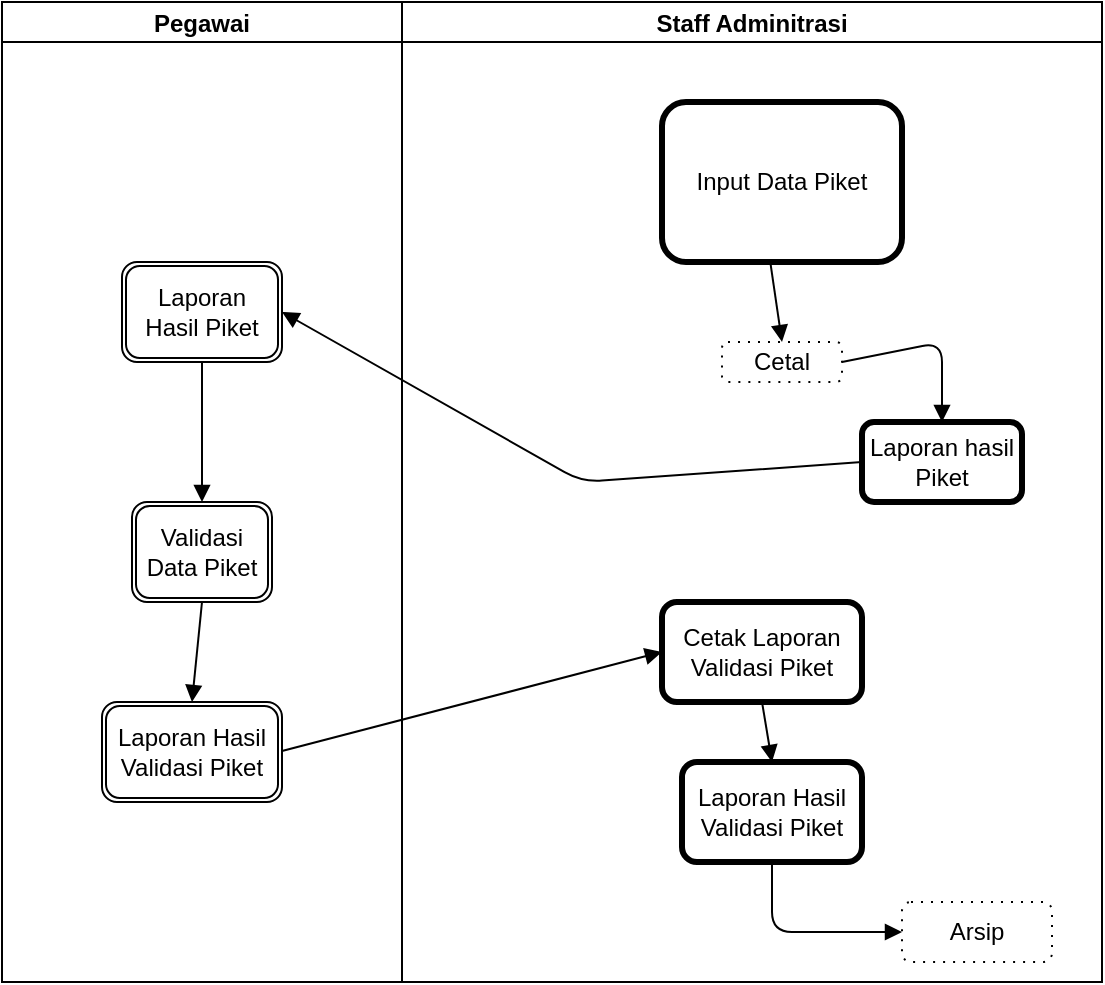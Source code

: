 <mxfile version="12.7.9" type="device"><diagram id="1pZpE9cpbqM8xHQXxRjm" name="Page-1"><mxGraphModel dx="1108" dy="534" grid="1" gridSize="10" guides="1" tooltips="1" connect="1" arrows="1" fold="1" page="1" pageScale="1" pageWidth="850" pageHeight="1100" math="0" shadow="0"><root><mxCell id="0"/><mxCell id="1" parent="0"/><mxCell id="_eRaVsb2XAg_RZjL3pvB-1" value="Staff Adminitrasi" style="swimlane;startSize=20;" vertex="1" parent="1"><mxGeometry x="330" y="30" width="350" height="490" as="geometry"/></mxCell><mxCell id="_eRaVsb2XAg_RZjL3pvB-2" value="Pegawai" style="swimlane;startSize=20;" vertex="1" parent="_eRaVsb2XAg_RZjL3pvB-1"><mxGeometry x="-200" width="200" height="490" as="geometry"/></mxCell><mxCell id="_eRaVsb2XAg_RZjL3pvB-4" value="Laporan Hasil Piket" style="shape=ext;rounded=1;html=1;whiteSpace=wrap;double=1;" vertex="1" parent="_eRaVsb2XAg_RZjL3pvB-2"><mxGeometry x="60" y="130" width="80" height="50" as="geometry"/></mxCell><mxCell id="_eRaVsb2XAg_RZjL3pvB-5" value="Validasi Data Piket" style="shape=ext;rounded=1;html=1;whiteSpace=wrap;double=1;" vertex="1" parent="_eRaVsb2XAg_RZjL3pvB-2"><mxGeometry x="65" y="250" width="70" height="50" as="geometry"/></mxCell><mxCell id="_eRaVsb2XAg_RZjL3pvB-6" value="Laporan Hasil Validasi Piket" style="shape=ext;rounded=1;html=1;whiteSpace=wrap;double=1;" vertex="1" parent="_eRaVsb2XAg_RZjL3pvB-2"><mxGeometry x="50" y="350" width="90" height="50" as="geometry"/></mxCell><mxCell id="_eRaVsb2XAg_RZjL3pvB-14" value="" style="endArrow=block;endFill=1;endSize=6;html=1;exitX=0.5;exitY=1;exitDx=0;exitDy=0;entryX=0.5;entryY=0;entryDx=0;entryDy=0;" edge="1" parent="_eRaVsb2XAg_RZjL3pvB-2" source="_eRaVsb2XAg_RZjL3pvB-4" target="_eRaVsb2XAg_RZjL3pvB-5"><mxGeometry width="100" relative="1" as="geometry"><mxPoint x="90" y="220" as="sourcePoint"/><mxPoint x="190" y="220" as="targetPoint"/></mxGeometry></mxCell><mxCell id="_eRaVsb2XAg_RZjL3pvB-15" value="" style="endArrow=block;endFill=1;endSize=6;html=1;exitX=0.5;exitY=1;exitDx=0;exitDy=0;entryX=0.5;entryY=0;entryDx=0;entryDy=0;" edge="1" parent="_eRaVsb2XAg_RZjL3pvB-2" source="_eRaVsb2XAg_RZjL3pvB-5" target="_eRaVsb2XAg_RZjL3pvB-6"><mxGeometry width="100" relative="1" as="geometry"><mxPoint x="60" y="310" as="sourcePoint"/><mxPoint x="160" y="310" as="targetPoint"/></mxGeometry></mxCell><mxCell id="_eRaVsb2XAg_RZjL3pvB-13" value="" style="endArrow=block;endFill=1;endSize=6;html=1;entryX=0;entryY=0.5;entryDx=0;entryDy=0;" edge="1" parent="_eRaVsb2XAg_RZjL3pvB-2" target="_eRaVsb2XAg_RZjL3pvB-10"><mxGeometry width="100" relative="1" as="geometry"><mxPoint x="140" y="374.5" as="sourcePoint"/><mxPoint x="240" y="374.5" as="targetPoint"/></mxGeometry></mxCell><mxCell id="_eRaVsb2XAg_RZjL3pvB-7" value="Input Data Piket" style="shape=ext;rounded=1;html=1;whiteSpace=wrap;strokeWidth=3;" vertex="1" parent="_eRaVsb2XAg_RZjL3pvB-1"><mxGeometry x="130" y="50" width="120" height="80" as="geometry"/></mxCell><mxCell id="_eRaVsb2XAg_RZjL3pvB-8" value="Cetal" style="shape=ext;rounded=1;html=1;whiteSpace=wrap;dashed=1;dashPattern=1 4;" vertex="1" parent="_eRaVsb2XAg_RZjL3pvB-1"><mxGeometry x="160" y="170" width="60" height="20" as="geometry"/></mxCell><mxCell id="_eRaVsb2XAg_RZjL3pvB-10" value="Cetak Laporan Validasi Piket" style="shape=ext;rounded=1;html=1;whiteSpace=wrap;strokeWidth=3;" vertex="1" parent="_eRaVsb2XAg_RZjL3pvB-1"><mxGeometry x="130" y="300" width="100" height="50" as="geometry"/></mxCell><mxCell id="_eRaVsb2XAg_RZjL3pvB-11" value="Laporan Hasil Validasi Piket" style="shape=ext;rounded=1;html=1;whiteSpace=wrap;strokeWidth=3;" vertex="1" parent="_eRaVsb2XAg_RZjL3pvB-1"><mxGeometry x="140" y="380" width="90" height="50" as="geometry"/></mxCell><mxCell id="_eRaVsb2XAg_RZjL3pvB-9" value="Laporan hasil Piket" style="shape=ext;rounded=1;html=1;whiteSpace=wrap;strokeWidth=3;" vertex="1" parent="_eRaVsb2XAg_RZjL3pvB-1"><mxGeometry x="230" y="210" width="80" height="40" as="geometry"/></mxCell><mxCell id="_eRaVsb2XAg_RZjL3pvB-12" value="Arsip" style="shape=ext;rounded=1;html=1;whiteSpace=wrap;dashed=1;dashPattern=1 4;" vertex="1" parent="_eRaVsb2XAg_RZjL3pvB-1"><mxGeometry x="250" y="450" width="75" height="30" as="geometry"/></mxCell><mxCell id="_eRaVsb2XAg_RZjL3pvB-17" value="" style="endArrow=block;endFill=1;endSize=6;html=1;exitX=0.5;exitY=1;exitDx=0;exitDy=0;entryX=0.5;entryY=0;entryDx=0;entryDy=0;" edge="1" parent="_eRaVsb2XAg_RZjL3pvB-1" source="_eRaVsb2XAg_RZjL3pvB-10" target="_eRaVsb2XAg_RZjL3pvB-11"><mxGeometry width="100" relative="1" as="geometry"><mxPoint x="120" y="390" as="sourcePoint"/><mxPoint x="140" y="410" as="targetPoint"/></mxGeometry></mxCell><mxCell id="_eRaVsb2XAg_RZjL3pvB-18" value="" style="endArrow=block;endFill=1;endSize=6;html=1;exitX=0.5;exitY=1;exitDx=0;exitDy=0;entryX=0;entryY=0.5;entryDx=0;entryDy=0;" edge="1" parent="_eRaVsb2XAg_RZjL3pvB-1" source="_eRaVsb2XAg_RZjL3pvB-11" target="_eRaVsb2XAg_RZjL3pvB-12"><mxGeometry width="100" relative="1" as="geometry"><mxPoint x="180" y="240" as="sourcePoint"/><mxPoint x="280" y="240" as="targetPoint"/><Array as="points"><mxPoint x="185" y="465"/></Array></mxGeometry></mxCell><mxCell id="_eRaVsb2XAg_RZjL3pvB-19" value="" style="endArrow=block;endFill=1;endSize=6;html=1;exitX=0.45;exitY=0.988;exitDx=0;exitDy=0;exitPerimeter=0;entryX=0.5;entryY=0;entryDx=0;entryDy=0;" edge="1" parent="_eRaVsb2XAg_RZjL3pvB-1" source="_eRaVsb2XAg_RZjL3pvB-7" target="_eRaVsb2XAg_RZjL3pvB-8"><mxGeometry width="100" relative="1" as="geometry"><mxPoint x="220" y="150" as="sourcePoint"/><mxPoint x="320" y="150" as="targetPoint"/></mxGeometry></mxCell><mxCell id="_eRaVsb2XAg_RZjL3pvB-20" value="" style="endArrow=block;endFill=1;endSize=6;html=1;exitX=1;exitY=0.5;exitDx=0;exitDy=0;entryX=0.5;entryY=0;entryDx=0;entryDy=0;" edge="1" parent="_eRaVsb2XAg_RZjL3pvB-1" source="_eRaVsb2XAg_RZjL3pvB-8" target="_eRaVsb2XAg_RZjL3pvB-9"><mxGeometry width="100" relative="1" as="geometry"><mxPoint x="180" y="240" as="sourcePoint"/><mxPoint x="280" y="240" as="targetPoint"/><Array as="points"><mxPoint x="270" y="170"/></Array></mxGeometry></mxCell><mxCell id="_eRaVsb2XAg_RZjL3pvB-21" value="" style="endArrow=block;endFill=1;endSize=6;html=1;entryX=1;entryY=0.5;entryDx=0;entryDy=0;exitX=0;exitY=0.5;exitDx=0;exitDy=0;" edge="1" parent="_eRaVsb2XAg_RZjL3pvB-1" source="_eRaVsb2XAg_RZjL3pvB-9" target="_eRaVsb2XAg_RZjL3pvB-4"><mxGeometry width="100" relative="1" as="geometry"><mxPoint x="180" y="240" as="sourcePoint"/><mxPoint x="280" y="240" as="targetPoint"/><Array as="points"><mxPoint x="90" y="240"/></Array></mxGeometry></mxCell></root></mxGraphModel></diagram></mxfile>